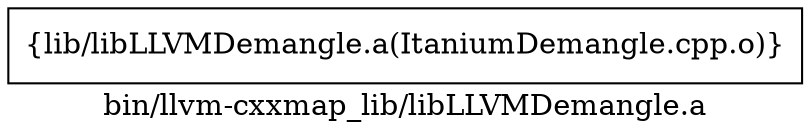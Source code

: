 digraph "bin/llvm-cxxmap_lib/libLLVMDemangle.a" {
	label="bin/llvm-cxxmap_lib/libLLVMDemangle.a";
	rankdir=LR;

	Node0x560ad514e138 [shape=record,shape=box,group=0,label="{lib/libLLVMDemangle.a(ItaniumDemangle.cpp.o)}"];
}
